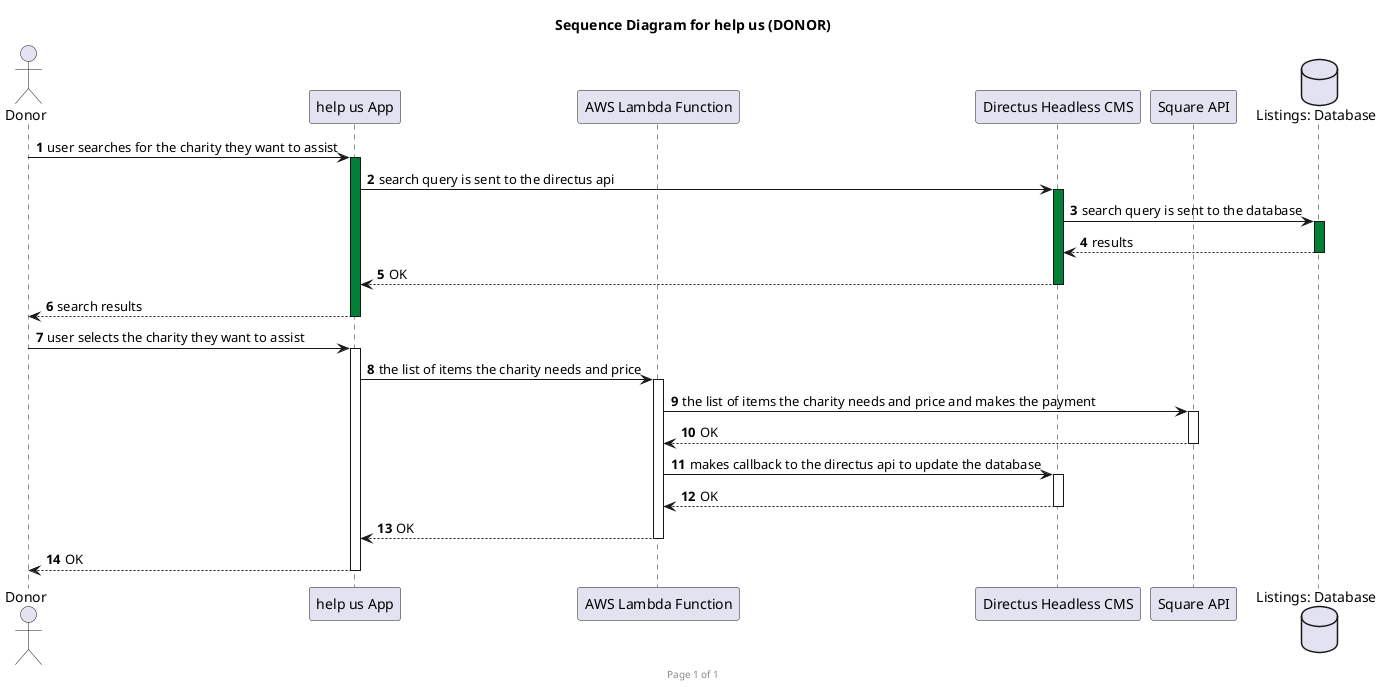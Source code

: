 @startuml "Sequence Diagram for help us (DONOR)"
title "Sequence Diagram for help us (DONOR)"
footer Page %page% of %lastpage%

autonumber
autoactivate on

actor Donor as donor

participant "help us App" as help_us_app

participant "AWS Lambda Function" as api_lambda

participant "Directus Headless CMS" as api_directus

participant "Square API" as boundary_square_api

database "Listings: Database" as db_listings


donor -> help_us_app #008037 : user searches for the charity they want to assist

help_us_app -> api_directus #008037 : search query is sent to the directus api

api_directus -> db_listings #008037 : search query is sent to the database

return results

return OK

return search results

donor -> help_us_app : user selects the charity they want to assist

help_us_app -> api_lambda : the list of items the charity needs and price

api_lambda -> boundary_square_api : the list of items the charity needs and price and makes the payment

return OK

api_lambda -> api_directus : makes callback to the directus api to update the database

return OK

return OK

return OK


@enduml